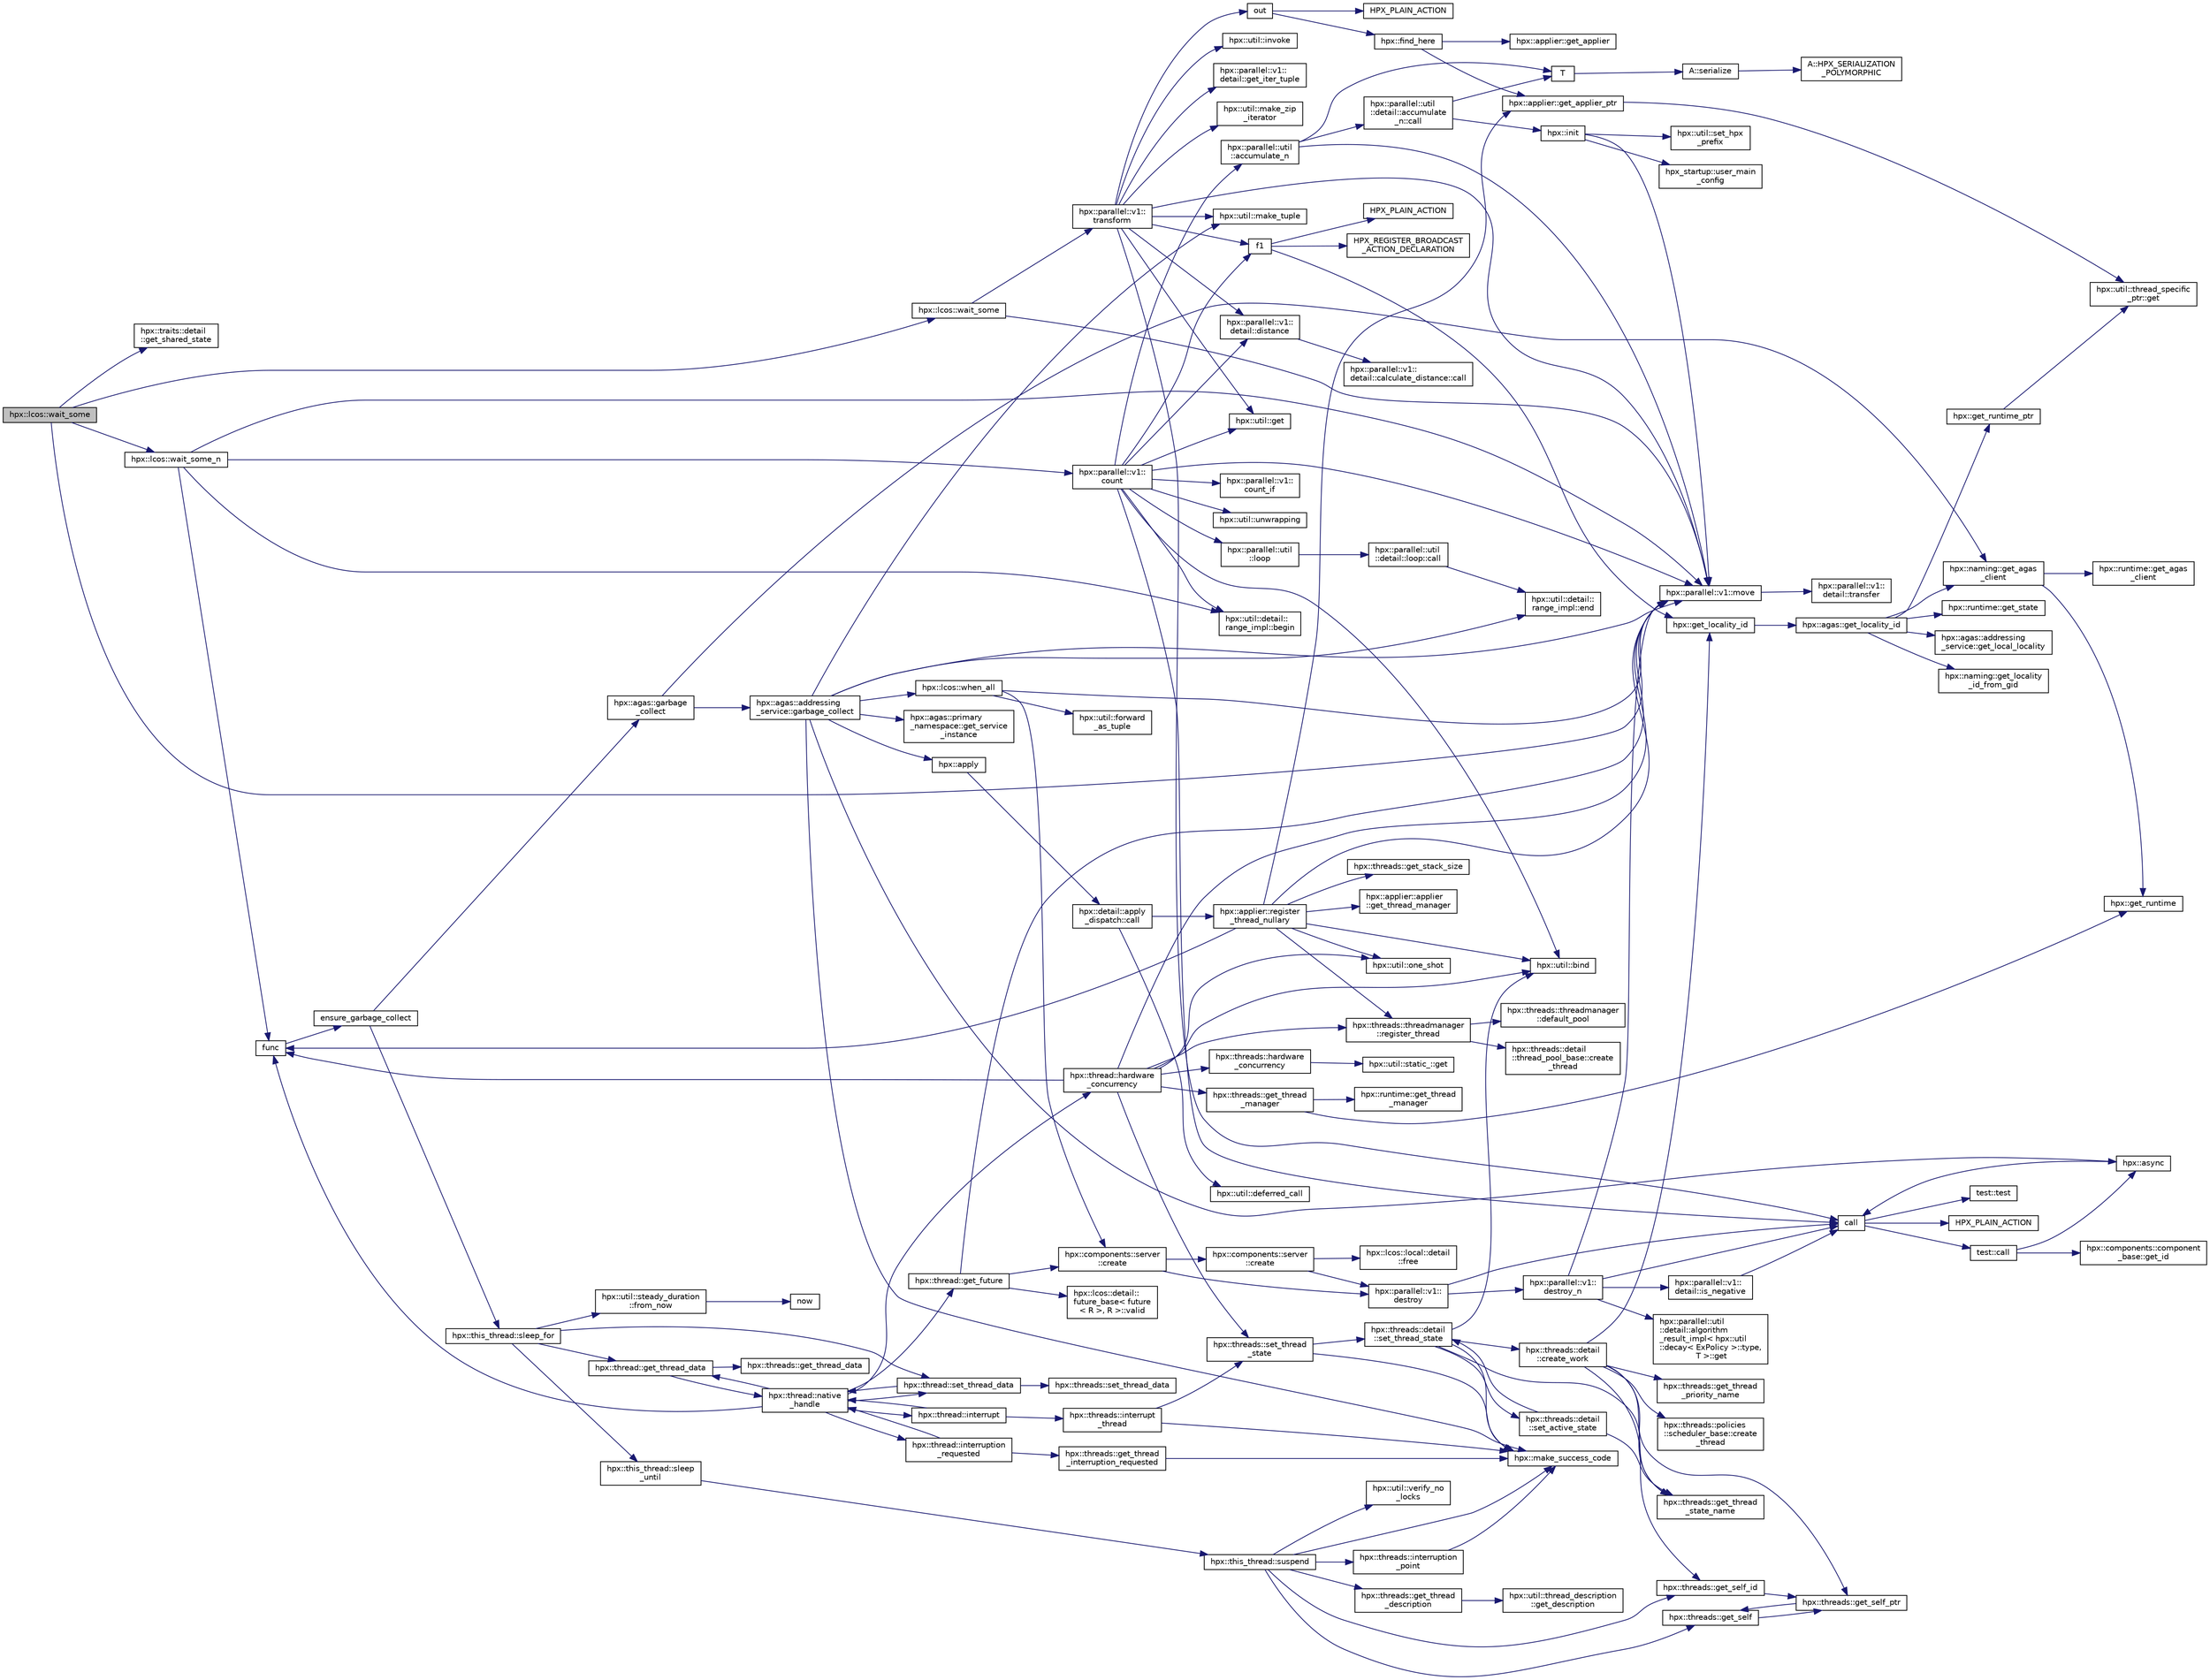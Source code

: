 digraph "hpx::lcos::wait_some"
{
  edge [fontname="Helvetica",fontsize="10",labelfontname="Helvetica",labelfontsize="10"];
  node [fontname="Helvetica",fontsize="10",shape=record];
  rankdir="LR";
  Node3134 [label="hpx::lcos::wait_some",height=0.2,width=0.4,color="black", fillcolor="grey75", style="filled", fontcolor="black"];
  Node3134 -> Node3135 [color="midnightblue",fontsize="10",style="solid",fontname="Helvetica"];
  Node3135 [label="hpx::traits::detail\l::get_shared_state",height=0.2,width=0.4,color="black", fillcolor="white", style="filled",URL="$de/d59/namespacehpx_1_1traits_1_1detail.html#ad87b094b7d0f33956fcad9f91be03134"];
  Node3134 -> Node3136 [color="midnightblue",fontsize="10",style="solid",fontname="Helvetica"];
  Node3136 [label="hpx::parallel::v1::move",height=0.2,width=0.4,color="black", fillcolor="white", style="filled",URL="$db/db9/namespacehpx_1_1parallel_1_1v1.html#aa7c4ede081ce786c9d1eb1adff495cfc"];
  Node3136 -> Node3137 [color="midnightblue",fontsize="10",style="solid",fontname="Helvetica"];
  Node3137 [label="hpx::parallel::v1::\ldetail::transfer",height=0.2,width=0.4,color="black", fillcolor="white", style="filled",URL="$d2/ddd/namespacehpx_1_1parallel_1_1v1_1_1detail.html#ab1b56a05e1885ca7cc7ffa1804dd2f3c"];
  Node3134 -> Node3138 [color="midnightblue",fontsize="10",style="solid",fontname="Helvetica"];
  Node3138 [label="hpx::lcos::wait_some",height=0.2,width=0.4,color="black", fillcolor="white", style="filled",URL="$d2/dc9/namespacehpx_1_1lcos.html#ab6b98c6ed6b1e37ab72c12ba866fa4fa"];
  Node3138 -> Node3139 [color="midnightblue",fontsize="10",style="solid",fontname="Helvetica"];
  Node3139 [label="hpx::parallel::v1::\ltransform",height=0.2,width=0.4,color="black", fillcolor="white", style="filled",URL="$db/db9/namespacehpx_1_1parallel_1_1v1.html#a32d45550d15f1c22055bc56a431c69f4"];
  Node3139 -> Node3140 [color="midnightblue",fontsize="10",style="solid",fontname="Helvetica"];
  Node3140 [label="hpx::util::invoke",height=0.2,width=0.4,color="black", fillcolor="white", style="filled",URL="$df/dad/namespacehpx_1_1util.html#a9ed3f52b36e725e476dbf5099134ed3d"];
  Node3139 -> Node3136 [color="midnightblue",fontsize="10",style="solid",fontname="Helvetica"];
  Node3139 -> Node3141 [color="midnightblue",fontsize="10",style="solid",fontname="Helvetica"];
  Node3141 [label="f1",height=0.2,width=0.4,color="black", fillcolor="white", style="filled",URL="$d8/d8b/broadcast_8cpp.html#a1751fbd41f2529b84514a9dbd767959a"];
  Node3141 -> Node3142 [color="midnightblue",fontsize="10",style="solid",fontname="Helvetica"];
  Node3142 [label="hpx::get_locality_id",height=0.2,width=0.4,color="black", fillcolor="white", style="filled",URL="$d8/d83/namespacehpx.html#a158d7c54a657bb364c1704033010697b",tooltip="Return the number of the locality this function is being called from. "];
  Node3142 -> Node3143 [color="midnightblue",fontsize="10",style="solid",fontname="Helvetica"];
  Node3143 [label="hpx::agas::get_locality_id",height=0.2,width=0.4,color="black", fillcolor="white", style="filled",URL="$dc/d54/namespacehpx_1_1agas.html#a491cc2ddecdf0f1a9129900caa6a4d3e"];
  Node3143 -> Node3144 [color="midnightblue",fontsize="10",style="solid",fontname="Helvetica"];
  Node3144 [label="hpx::get_runtime_ptr",height=0.2,width=0.4,color="black", fillcolor="white", style="filled",URL="$d8/d83/namespacehpx.html#af29daf2bb3e01b4d6495a1742b6cce64"];
  Node3144 -> Node3145 [color="midnightblue",fontsize="10",style="solid",fontname="Helvetica"];
  Node3145 [label="hpx::util::thread_specific\l_ptr::get",height=0.2,width=0.4,color="black", fillcolor="white", style="filled",URL="$d4/d4c/structhpx_1_1util_1_1thread__specific__ptr.html#a3b27d8520710478aa41d1f74206bdba9"];
  Node3143 -> Node3146 [color="midnightblue",fontsize="10",style="solid",fontname="Helvetica"];
  Node3146 [label="hpx::runtime::get_state",height=0.2,width=0.4,color="black", fillcolor="white", style="filled",URL="$d0/d7b/classhpx_1_1runtime.html#ab405f80e060dac95d624520f38b0524c"];
  Node3143 -> Node3147 [color="midnightblue",fontsize="10",style="solid",fontname="Helvetica"];
  Node3147 [label="hpx::naming::get_agas\l_client",height=0.2,width=0.4,color="black", fillcolor="white", style="filled",URL="$d4/dc9/namespacehpx_1_1naming.html#a0408fffd5d34b620712a801b0ae3b032"];
  Node3147 -> Node3148 [color="midnightblue",fontsize="10",style="solid",fontname="Helvetica"];
  Node3148 [label="hpx::get_runtime",height=0.2,width=0.4,color="black", fillcolor="white", style="filled",URL="$d8/d83/namespacehpx.html#aef902cc6c7dd3b9fbadf34d1e850a070"];
  Node3147 -> Node3149 [color="midnightblue",fontsize="10",style="solid",fontname="Helvetica"];
  Node3149 [label="hpx::runtime::get_agas\l_client",height=0.2,width=0.4,color="black", fillcolor="white", style="filled",URL="$d0/d7b/classhpx_1_1runtime.html#aeb5dddd30d6b9861669af8ad44d1a96a"];
  Node3143 -> Node3150 [color="midnightblue",fontsize="10",style="solid",fontname="Helvetica"];
  Node3150 [label="hpx::agas::addressing\l_service::get_local_locality",height=0.2,width=0.4,color="black", fillcolor="white", style="filled",URL="$db/d58/structhpx_1_1agas_1_1addressing__service.html#ab52c19a37c2a7a006c6c15f90ad0539c"];
  Node3143 -> Node3151 [color="midnightblue",fontsize="10",style="solid",fontname="Helvetica"];
  Node3151 [label="hpx::naming::get_locality\l_id_from_gid",height=0.2,width=0.4,color="black", fillcolor="white", style="filled",URL="$d4/dc9/namespacehpx_1_1naming.html#a7fd43037784560bd04fda9b49e33529f"];
  Node3141 -> Node3152 [color="midnightblue",fontsize="10",style="solid",fontname="Helvetica"];
  Node3152 [label="HPX_PLAIN_ACTION",height=0.2,width=0.4,color="black", fillcolor="white", style="filled",URL="$d8/d8b/broadcast_8cpp.html#a19685a0394ce6a99351f7a679f6eeefc"];
  Node3141 -> Node3153 [color="midnightblue",fontsize="10",style="solid",fontname="Helvetica"];
  Node3153 [label="HPX_REGISTER_BROADCAST\l_ACTION_DECLARATION",height=0.2,width=0.4,color="black", fillcolor="white", style="filled",URL="$d7/d38/addressing__service_8cpp.html#a573d764d9cb34eec46a4bdffcf07875f"];
  Node3139 -> Node3154 [color="midnightblue",fontsize="10",style="solid",fontname="Helvetica"];
  Node3154 [label="hpx::parallel::v1::\ldetail::get_iter_tuple",height=0.2,width=0.4,color="black", fillcolor="white", style="filled",URL="$d2/ddd/namespacehpx_1_1parallel_1_1v1_1_1detail.html#ac54525f2c9a7b2f5801b843bca7db383"];
  Node3139 -> Node3155 [color="midnightblue",fontsize="10",style="solid",fontname="Helvetica"];
  Node3155 [label="hpx::util::make_zip\l_iterator",height=0.2,width=0.4,color="black", fillcolor="white", style="filled",URL="$df/dad/namespacehpx_1_1util.html#a2f68369b316e5699be2c81c04e3ee209"];
  Node3139 -> Node3156 [color="midnightblue",fontsize="10",style="solid",fontname="Helvetica"];
  Node3156 [label="hpx::parallel::v1::\ldetail::distance",height=0.2,width=0.4,color="black", fillcolor="white", style="filled",URL="$d2/ddd/namespacehpx_1_1parallel_1_1v1_1_1detail.html#a6bea3c6a5f470cad11f27ee6bab4a33f"];
  Node3156 -> Node3157 [color="midnightblue",fontsize="10",style="solid",fontname="Helvetica"];
  Node3157 [label="hpx::parallel::v1::\ldetail::calculate_distance::call",height=0.2,width=0.4,color="black", fillcolor="white", style="filled",URL="$db/dfa/structhpx_1_1parallel_1_1v1_1_1detail_1_1calculate__distance.html#a950a6627830a7d019ac0e734b0a447bf"];
  Node3139 -> Node3158 [color="midnightblue",fontsize="10",style="solid",fontname="Helvetica"];
  Node3158 [label="hpx::util::get",height=0.2,width=0.4,color="black", fillcolor="white", style="filled",URL="$df/dad/namespacehpx_1_1util.html#a5cbd3c41f03f4d4acaedaa4777e3cc02"];
  Node3139 -> Node3159 [color="midnightblue",fontsize="10",style="solid",fontname="Helvetica"];
  Node3159 [label="hpx::util::make_tuple",height=0.2,width=0.4,color="black", fillcolor="white", style="filled",URL="$df/dad/namespacehpx_1_1util.html#a06fa74211a987d208e013f400a9f5328"];
  Node3139 -> Node3160 [color="midnightblue",fontsize="10",style="solid",fontname="Helvetica"];
  Node3160 [label="out",height=0.2,width=0.4,color="black", fillcolor="white", style="filled",URL="$d5/d69/wait__all__hang__1946_8cpp.html#ae95890c5079ed07d292e9e2c1b187e97"];
  Node3160 -> Node3161 [color="midnightblue",fontsize="10",style="solid",fontname="Helvetica"];
  Node3161 [label="hpx::find_here",height=0.2,width=0.4,color="black", fillcolor="white", style="filled",URL="$d8/d83/namespacehpx.html#af07c1b6e26bcdfb1138643a1a2133cf4",tooltip="Return the global id representing this locality. "];
  Node3161 -> Node3162 [color="midnightblue",fontsize="10",style="solid",fontname="Helvetica"];
  Node3162 [label="hpx::applier::get_applier_ptr",height=0.2,width=0.4,color="black", fillcolor="white", style="filled",URL="$d8/dcb/namespacehpx_1_1applier.html#a617483cf2b77ad3a0aa428ade7b35299"];
  Node3162 -> Node3145 [color="midnightblue",fontsize="10",style="solid",fontname="Helvetica"];
  Node3161 -> Node3163 [color="midnightblue",fontsize="10",style="solid",fontname="Helvetica"];
  Node3163 [label="hpx::applier::get_applier",height=0.2,width=0.4,color="black", fillcolor="white", style="filled",URL="$d8/dcb/namespacehpx_1_1applier.html#aba1147ab54a476403b37f20a39b1e239"];
  Node3160 -> Node3164 [color="midnightblue",fontsize="10",style="solid",fontname="Helvetica"];
  Node3164 [label="HPX_PLAIN_ACTION",height=0.2,width=0.4,color="black", fillcolor="white", style="filled",URL="$d5/d69/wait__all__hang__1946_8cpp.html#ac9bd456810a9b90073efb27cea0b1cc0"];
  Node3139 -> Node3165 [color="midnightblue",fontsize="10",style="solid",fontname="Helvetica"];
  Node3165 [label="call",height=0.2,width=0.4,color="black", fillcolor="white", style="filled",URL="$d2/d67/promise__1620_8cpp.html#a58357f0b82bc761e1d0b9091ed563a70"];
  Node3165 -> Node3166 [color="midnightblue",fontsize="10",style="solid",fontname="Helvetica"];
  Node3166 [label="test::test",height=0.2,width=0.4,color="black", fillcolor="white", style="filled",URL="$d8/d89/structtest.html#ab42d5ece712d716b04cb3f686f297a26"];
  Node3165 -> Node3167 [color="midnightblue",fontsize="10",style="solid",fontname="Helvetica"];
  Node3167 [label="HPX_PLAIN_ACTION",height=0.2,width=0.4,color="black", fillcolor="white", style="filled",URL="$d2/d67/promise__1620_8cpp.html#ab96aab827a4b1fcaf66cfe0ba83fef23"];
  Node3165 -> Node3168 [color="midnightblue",fontsize="10",style="solid",fontname="Helvetica"];
  Node3168 [label="test::call",height=0.2,width=0.4,color="black", fillcolor="white", style="filled",URL="$d8/d89/structtest.html#aeb29e7ed6518b9426ccf1344c52620ae"];
  Node3168 -> Node3169 [color="midnightblue",fontsize="10",style="solid",fontname="Helvetica"];
  Node3169 [label="hpx::async",height=0.2,width=0.4,color="black", fillcolor="white", style="filled",URL="$d8/d83/namespacehpx.html#acb7d8e37b73b823956ce144f9a57eaa4"];
  Node3169 -> Node3165 [color="midnightblue",fontsize="10",style="solid",fontname="Helvetica"];
  Node3168 -> Node3170 [color="midnightblue",fontsize="10",style="solid",fontname="Helvetica"];
  Node3170 [label="hpx::components::component\l_base::get_id",height=0.2,width=0.4,color="black", fillcolor="white", style="filled",URL="$d2/de6/classhpx_1_1components_1_1component__base.html#a4c8fd93514039bdf01c48d66d82b19cd"];
  Node3138 -> Node3136 [color="midnightblue",fontsize="10",style="solid",fontname="Helvetica"];
  Node3134 -> Node3171 [color="midnightblue",fontsize="10",style="solid",fontname="Helvetica"];
  Node3171 [label="hpx::lcos::wait_some_n",height=0.2,width=0.4,color="black", fillcolor="white", style="filled",URL="$d2/dc9/namespacehpx_1_1lcos.html#a50e061e8afdc0903f9f4a5e65d5827d0"];
  Node3171 -> Node3172 [color="midnightblue",fontsize="10",style="solid",fontname="Helvetica"];
  Node3172 [label="func",height=0.2,width=0.4,color="black", fillcolor="white", style="filled",URL="$d8/dfd/id__type__ref__counting__1032_8cpp.html#ab811b86ea5107ffb3351fcaa29d2c652"];
  Node3172 -> Node3173 [color="midnightblue",fontsize="10",style="solid",fontname="Helvetica"];
  Node3173 [label="ensure_garbage_collect",height=0.2,width=0.4,color="black", fillcolor="white", style="filled",URL="$d8/dfd/id__type__ref__counting__1032_8cpp.html#a5264b94bf7c262ac0e521fb290d476d5"];
  Node3173 -> Node3174 [color="midnightblue",fontsize="10",style="solid",fontname="Helvetica"];
  Node3174 [label="hpx::this_thread::sleep_for",height=0.2,width=0.4,color="black", fillcolor="white", style="filled",URL="$d9/d52/namespacehpx_1_1this__thread.html#afc042a5a5fa52eef2d1d177a343435cf"];
  Node3174 -> Node3175 [color="midnightblue",fontsize="10",style="solid",fontname="Helvetica"];
  Node3175 [label="hpx::this_thread::sleep\l_until",height=0.2,width=0.4,color="black", fillcolor="white", style="filled",URL="$d9/d52/namespacehpx_1_1this__thread.html#ae12a853980115b23ff0ab8ca06622658"];
  Node3175 -> Node3176 [color="midnightblue",fontsize="10",style="solid",fontname="Helvetica"];
  Node3176 [label="hpx::this_thread::suspend",height=0.2,width=0.4,color="black", fillcolor="white", style="filled",URL="$d9/d52/namespacehpx_1_1this__thread.html#aca220026fb3014c0881d129fe31c0073"];
  Node3176 -> Node3177 [color="midnightblue",fontsize="10",style="solid",fontname="Helvetica"];
  Node3177 [label="hpx::threads::get_self",height=0.2,width=0.4,color="black", fillcolor="white", style="filled",URL="$d7/d28/namespacehpx_1_1threads.html#a07daf4d6d29233f20d66d41ab7b5b8e8"];
  Node3177 -> Node3178 [color="midnightblue",fontsize="10",style="solid",fontname="Helvetica"];
  Node3178 [label="hpx::threads::get_self_ptr",height=0.2,width=0.4,color="black", fillcolor="white", style="filled",URL="$d7/d28/namespacehpx_1_1threads.html#a22877ae347ad884cde3a51397dad6c53"];
  Node3178 -> Node3177 [color="midnightblue",fontsize="10",style="solid",fontname="Helvetica"];
  Node3176 -> Node3179 [color="midnightblue",fontsize="10",style="solid",fontname="Helvetica"];
  Node3179 [label="hpx::threads::get_self_id",height=0.2,width=0.4,color="black", fillcolor="white", style="filled",URL="$d7/d28/namespacehpx_1_1threads.html#afafe0f900b9fac3d4ed3c747625c1cfe"];
  Node3179 -> Node3178 [color="midnightblue",fontsize="10",style="solid",fontname="Helvetica"];
  Node3176 -> Node3180 [color="midnightblue",fontsize="10",style="solid",fontname="Helvetica"];
  Node3180 [label="hpx::threads::interruption\l_point",height=0.2,width=0.4,color="black", fillcolor="white", style="filled",URL="$d7/d28/namespacehpx_1_1threads.html#ada6ec56a12b050707311d8c628089059"];
  Node3180 -> Node3181 [color="midnightblue",fontsize="10",style="solid",fontname="Helvetica"];
  Node3181 [label="hpx::make_success_code",height=0.2,width=0.4,color="black", fillcolor="white", style="filled",URL="$d8/d83/namespacehpx.html#a0e8512a8f49e2a6c8185061181419d8f",tooltip="Returns error_code(hpx::success, \"success\", mode). "];
  Node3176 -> Node3182 [color="midnightblue",fontsize="10",style="solid",fontname="Helvetica"];
  Node3182 [label="hpx::util::verify_no\l_locks",height=0.2,width=0.4,color="black", fillcolor="white", style="filled",URL="$df/dad/namespacehpx_1_1util.html#ae0e1837ee6f09b79b26c2e788d2e9fc9"];
  Node3176 -> Node3183 [color="midnightblue",fontsize="10",style="solid",fontname="Helvetica"];
  Node3183 [label="hpx::threads::get_thread\l_description",height=0.2,width=0.4,color="black", fillcolor="white", style="filled",URL="$d7/d28/namespacehpx_1_1threads.html#a42fc18a7a680f4e8bc633a4b4c956701"];
  Node3183 -> Node3184 [color="midnightblue",fontsize="10",style="solid",fontname="Helvetica"];
  Node3184 [label="hpx::util::thread_description\l::get_description",height=0.2,width=0.4,color="black", fillcolor="white", style="filled",URL="$df/d9e/structhpx_1_1util_1_1thread__description.html#a8c834e14eca6eb228188022577f9f952"];
  Node3176 -> Node3181 [color="midnightblue",fontsize="10",style="solid",fontname="Helvetica"];
  Node3174 -> Node3185 [color="midnightblue",fontsize="10",style="solid",fontname="Helvetica"];
  Node3185 [label="hpx::util::steady_duration\l::from_now",height=0.2,width=0.4,color="black", fillcolor="white", style="filled",URL="$d9/d4f/classhpx_1_1util_1_1steady__duration.html#a0132206d767cd0f7395507b40111a153"];
  Node3185 -> Node3186 [color="midnightblue",fontsize="10",style="solid",fontname="Helvetica"];
  Node3186 [label="now",height=0.2,width=0.4,color="black", fillcolor="white", style="filled",URL="$de/db3/1d__stencil__1__omp_8cpp.html#a89e9667753dccfac455bd37a7a3a7b16"];
  Node3174 -> Node3187 [color="midnightblue",fontsize="10",style="solid",fontname="Helvetica"];
  Node3187 [label="hpx::thread::get_thread_data",height=0.2,width=0.4,color="black", fillcolor="white", style="filled",URL="$de/d9b/classhpx_1_1thread.html#a4535ef82cec3b953d2c941d20e3e3904"];
  Node3187 -> Node3188 [color="midnightblue",fontsize="10",style="solid",fontname="Helvetica"];
  Node3188 [label="hpx::threads::get_thread_data",height=0.2,width=0.4,color="black", fillcolor="white", style="filled",URL="$d7/d28/namespacehpx_1_1threads.html#a8737931ff6303807225f735b2b384ae4"];
  Node3187 -> Node3189 [color="midnightblue",fontsize="10",style="solid",fontname="Helvetica"];
  Node3189 [label="hpx::thread::native\l_handle",height=0.2,width=0.4,color="black", fillcolor="white", style="filled",URL="$de/d9b/classhpx_1_1thread.html#acf48190d264ab64c1c4ec99d0b421b5a"];
  Node3189 -> Node3190 [color="midnightblue",fontsize="10",style="solid",fontname="Helvetica"];
  Node3190 [label="hpx::thread::hardware\l_concurrency",height=0.2,width=0.4,color="black", fillcolor="white", style="filled",URL="$de/d9b/classhpx_1_1thread.html#a8e4fff210e02485ba493bc3a2a956c03"];
  Node3190 -> Node3191 [color="midnightblue",fontsize="10",style="solid",fontname="Helvetica"];
  Node3191 [label="hpx::threads::hardware\l_concurrency",height=0.2,width=0.4,color="black", fillcolor="white", style="filled",URL="$d7/d28/namespacehpx_1_1threads.html#aa8752a235478d2ad7b5ac467b63ab527"];
  Node3191 -> Node3192 [color="midnightblue",fontsize="10",style="solid",fontname="Helvetica"];
  Node3192 [label="hpx::util::static_::get",height=0.2,width=0.4,color="black", fillcolor="white", style="filled",URL="$d3/dbb/structhpx_1_1util_1_1static__.html#a2967c633948a3bf17a3b5405ef5a8318"];
  Node3190 -> Node3172 [color="midnightblue",fontsize="10",style="solid",fontname="Helvetica"];
  Node3190 -> Node3193 [color="midnightblue",fontsize="10",style="solid",fontname="Helvetica"];
  Node3193 [label="hpx::util::bind",height=0.2,width=0.4,color="black", fillcolor="white", style="filled",URL="$df/dad/namespacehpx_1_1util.html#ad844caedf82a0173d6909d910c3e48c6"];
  Node3190 -> Node3194 [color="midnightblue",fontsize="10",style="solid",fontname="Helvetica"];
  Node3194 [label="hpx::util::one_shot",height=0.2,width=0.4,color="black", fillcolor="white", style="filled",URL="$df/dad/namespacehpx_1_1util.html#a273e61be42a72415291e0ec0a4f28c7a"];
  Node3190 -> Node3136 [color="midnightblue",fontsize="10",style="solid",fontname="Helvetica"];
  Node3190 -> Node3195 [color="midnightblue",fontsize="10",style="solid",fontname="Helvetica"];
  Node3195 [label="hpx::threads::get_thread\l_manager",height=0.2,width=0.4,color="black", fillcolor="white", style="filled",URL="$d7/d28/namespacehpx_1_1threads.html#a076973c3a53beadde7d967e22c4f6cce"];
  Node3195 -> Node3148 [color="midnightblue",fontsize="10",style="solid",fontname="Helvetica"];
  Node3195 -> Node3196 [color="midnightblue",fontsize="10",style="solid",fontname="Helvetica"];
  Node3196 [label="hpx::runtime::get_thread\l_manager",height=0.2,width=0.4,color="black", fillcolor="white", style="filled",URL="$d0/d7b/classhpx_1_1runtime.html#a865b12d57fcd44a8d3dda3e35414f563"];
  Node3190 -> Node3197 [color="midnightblue",fontsize="10",style="solid",fontname="Helvetica"];
  Node3197 [label="hpx::threads::threadmanager\l::register_thread",height=0.2,width=0.4,color="black", fillcolor="white", style="filled",URL="$d5/daa/classhpx_1_1threads_1_1threadmanager.html#a7f79c7578e08a60ca45eb276ce8133d8"];
  Node3197 -> Node3198 [color="midnightblue",fontsize="10",style="solid",fontname="Helvetica"];
  Node3198 [label="hpx::threads::threadmanager\l::default_pool",height=0.2,width=0.4,color="black", fillcolor="white", style="filled",URL="$d5/daa/classhpx_1_1threads_1_1threadmanager.html#a851f067d03b5dd1c5e6a9a6a841e05df"];
  Node3197 -> Node3199 [color="midnightblue",fontsize="10",style="solid",fontname="Helvetica"];
  Node3199 [label="hpx::threads::detail\l::thread_pool_base::create\l_thread",height=0.2,width=0.4,color="black", fillcolor="white", style="filled",URL="$de/dae/classhpx_1_1threads_1_1detail_1_1thread__pool__base.html#ad35d3779eef6f4528e62a26d71b34b34"];
  Node3190 -> Node3200 [color="midnightblue",fontsize="10",style="solid",fontname="Helvetica"];
  Node3200 [label="hpx::threads::set_thread\l_state",height=0.2,width=0.4,color="black", fillcolor="white", style="filled",URL="$d7/d28/namespacehpx_1_1threads.html#ac0690ad16ad778bcc79dcd727cc33025",tooltip="Set the thread state of the thread referenced by the thread_id id. "];
  Node3200 -> Node3181 [color="midnightblue",fontsize="10",style="solid",fontname="Helvetica"];
  Node3200 -> Node3201 [color="midnightblue",fontsize="10",style="solid",fontname="Helvetica"];
  Node3201 [label="hpx::threads::detail\l::set_thread_state",height=0.2,width=0.4,color="black", fillcolor="white", style="filled",URL="$d2/dd1/namespacehpx_1_1threads_1_1detail.html#af85ddc854c4a149bf1738eb1b111b9ab"];
  Node3201 -> Node3202 [color="midnightblue",fontsize="10",style="solid",fontname="Helvetica"];
  Node3202 [label="hpx::threads::get_thread\l_state_name",height=0.2,width=0.4,color="black", fillcolor="white", style="filled",URL="$d7/d28/namespacehpx_1_1threads.html#a26f91ea8d2195f165c033241c5cd11db"];
  Node3201 -> Node3181 [color="midnightblue",fontsize="10",style="solid",fontname="Helvetica"];
  Node3201 -> Node3193 [color="midnightblue",fontsize="10",style="solid",fontname="Helvetica"];
  Node3201 -> Node3203 [color="midnightblue",fontsize="10",style="solid",fontname="Helvetica"];
  Node3203 [label="hpx::threads::detail\l::set_active_state",height=0.2,width=0.4,color="black", fillcolor="white", style="filled",URL="$d2/dd1/namespacehpx_1_1threads_1_1detail.html#a45884a5bf04ad66a4f259231a3947e76"];
  Node3203 -> Node3202 [color="midnightblue",fontsize="10",style="solid",fontname="Helvetica"];
  Node3203 -> Node3201 [color="midnightblue",fontsize="10",style="solid",fontname="Helvetica"];
  Node3201 -> Node3204 [color="midnightblue",fontsize="10",style="solid",fontname="Helvetica"];
  Node3204 [label="hpx::threads::detail\l::create_work",height=0.2,width=0.4,color="black", fillcolor="white", style="filled",URL="$d2/dd1/namespacehpx_1_1threads_1_1detail.html#ae22384a3c1b1a1940032fad068fb54b1"];
  Node3204 -> Node3202 [color="midnightblue",fontsize="10",style="solid",fontname="Helvetica"];
  Node3204 -> Node3205 [color="midnightblue",fontsize="10",style="solid",fontname="Helvetica"];
  Node3205 [label="hpx::threads::get_thread\l_priority_name",height=0.2,width=0.4,color="black", fillcolor="white", style="filled",URL="$d7/d28/namespacehpx_1_1threads.html#a9c6b2fec0c1cf5b06ff83ce756ca6d42"];
  Node3204 -> Node3178 [color="midnightblue",fontsize="10",style="solid",fontname="Helvetica"];
  Node3204 -> Node3179 [color="midnightblue",fontsize="10",style="solid",fontname="Helvetica"];
  Node3204 -> Node3142 [color="midnightblue",fontsize="10",style="solid",fontname="Helvetica"];
  Node3204 -> Node3206 [color="midnightblue",fontsize="10",style="solid",fontname="Helvetica"];
  Node3206 [label="hpx::threads::policies\l::scheduler_base::create\l_thread",height=0.2,width=0.4,color="black", fillcolor="white", style="filled",URL="$dd/d7e/structhpx_1_1threads_1_1policies_1_1scheduler__base.html#ad3b05cd7f363cc8e8410ce368c3794e0"];
  Node3189 -> Node3207 [color="midnightblue",fontsize="10",style="solid",fontname="Helvetica"];
  Node3207 [label="hpx::thread::interrupt",height=0.2,width=0.4,color="black", fillcolor="white", style="filled",URL="$de/d9b/classhpx_1_1thread.html#ac34d0d033aa743c476a79dbc2e1a8a39"];
  Node3207 -> Node3208 [color="midnightblue",fontsize="10",style="solid",fontname="Helvetica"];
  Node3208 [label="hpx::threads::interrupt\l_thread",height=0.2,width=0.4,color="black", fillcolor="white", style="filled",URL="$d7/d28/namespacehpx_1_1threads.html#a6bdda1a2aab61b9b13d274b5155d7e73"];
  Node3208 -> Node3181 [color="midnightblue",fontsize="10",style="solid",fontname="Helvetica"];
  Node3208 -> Node3200 [color="midnightblue",fontsize="10",style="solid",fontname="Helvetica"];
  Node3207 -> Node3189 [color="midnightblue",fontsize="10",style="solid",fontname="Helvetica"];
  Node3189 -> Node3209 [color="midnightblue",fontsize="10",style="solid",fontname="Helvetica"];
  Node3209 [label="hpx::thread::interruption\l_requested",height=0.2,width=0.4,color="black", fillcolor="white", style="filled",URL="$de/d9b/classhpx_1_1thread.html#a33276bb4c20bbb0b1978944e18ef71b8"];
  Node3209 -> Node3210 [color="midnightblue",fontsize="10",style="solid",fontname="Helvetica"];
  Node3210 [label="hpx::threads::get_thread\l_interruption_requested",height=0.2,width=0.4,color="black", fillcolor="white", style="filled",URL="$d7/d28/namespacehpx_1_1threads.html#ae64a7fdb8b5c8bac7be0c8282672a03b"];
  Node3210 -> Node3181 [color="midnightblue",fontsize="10",style="solid",fontname="Helvetica"];
  Node3209 -> Node3189 [color="midnightblue",fontsize="10",style="solid",fontname="Helvetica"];
  Node3189 -> Node3211 [color="midnightblue",fontsize="10",style="solid",fontname="Helvetica"];
  Node3211 [label="hpx::thread::get_future",height=0.2,width=0.4,color="black", fillcolor="white", style="filled",URL="$de/d9b/classhpx_1_1thread.html#a87fdb0d8da826366fc190ed224900a64"];
  Node3211 -> Node3212 [color="midnightblue",fontsize="10",style="solid",fontname="Helvetica"];
  Node3212 [label="hpx::lcos::detail::\lfuture_base\< future\l\< R \>, R \>::valid",height=0.2,width=0.4,color="black", fillcolor="white", style="filled",URL="$d5/dd7/classhpx_1_1lcos_1_1detail_1_1future__base.html#aaf7beb7374815614363033bd96573e75"];
  Node3211 -> Node3213 [color="midnightblue",fontsize="10",style="solid",fontname="Helvetica"];
  Node3213 [label="hpx::components::server\l::create",height=0.2,width=0.4,color="black", fillcolor="white", style="filled",URL="$d2/da2/namespacehpx_1_1components_1_1server.html#ac776c89f3d68ceb910e8cee9fa937ab4",tooltip="Create arrays of components using their default constructor. "];
  Node3213 -> Node3214 [color="midnightblue",fontsize="10",style="solid",fontname="Helvetica"];
  Node3214 [label="hpx::components::server\l::create",height=0.2,width=0.4,color="black", fillcolor="white", style="filled",URL="$d2/da2/namespacehpx_1_1components_1_1server.html#a77d26de181c97b444565e230577981bd"];
  Node3214 -> Node3215 [color="midnightblue",fontsize="10",style="solid",fontname="Helvetica"];
  Node3215 [label="hpx::lcos::local::detail\l::free",height=0.2,width=0.4,color="black", fillcolor="white", style="filled",URL="$d4/dcb/namespacehpx_1_1lcos_1_1local_1_1detail.html#a55a940f019734e9bb045dc123cd80e48"];
  Node3214 -> Node3216 [color="midnightblue",fontsize="10",style="solid",fontname="Helvetica"];
  Node3216 [label="hpx::parallel::v1::\ldestroy",height=0.2,width=0.4,color="black", fillcolor="white", style="filled",URL="$db/db9/namespacehpx_1_1parallel_1_1v1.html#acf303558375048e8a7cc9a2c2e09477f"];
  Node3216 -> Node3165 [color="midnightblue",fontsize="10",style="solid",fontname="Helvetica"];
  Node3216 -> Node3217 [color="midnightblue",fontsize="10",style="solid",fontname="Helvetica"];
  Node3217 [label="hpx::parallel::v1::\ldestroy_n",height=0.2,width=0.4,color="black", fillcolor="white", style="filled",URL="$db/db9/namespacehpx_1_1parallel_1_1v1.html#a71d0691132a300690163f5636bcd5bd3"];
  Node3217 -> Node3218 [color="midnightblue",fontsize="10",style="solid",fontname="Helvetica"];
  Node3218 [label="hpx::parallel::v1::\ldetail::is_negative",height=0.2,width=0.4,color="black", fillcolor="white", style="filled",URL="$d2/ddd/namespacehpx_1_1parallel_1_1v1_1_1detail.html#adf2e40fc4b20ad0fd442ee3118a4d527"];
  Node3218 -> Node3165 [color="midnightblue",fontsize="10",style="solid",fontname="Helvetica"];
  Node3217 -> Node3219 [color="midnightblue",fontsize="10",style="solid",fontname="Helvetica"];
  Node3219 [label="hpx::parallel::util\l::detail::algorithm\l_result_impl\< hpx::util\l::decay\< ExPolicy \>::type,\l T \>::get",height=0.2,width=0.4,color="black", fillcolor="white", style="filled",URL="$d2/d42/structhpx_1_1parallel_1_1util_1_1detail_1_1algorithm__result__impl.html#ab5b051e8ec74eff5e0e62fd63f5d377e"];
  Node3217 -> Node3136 [color="midnightblue",fontsize="10",style="solid",fontname="Helvetica"];
  Node3217 -> Node3165 [color="midnightblue",fontsize="10",style="solid",fontname="Helvetica"];
  Node3213 -> Node3216 [color="midnightblue",fontsize="10",style="solid",fontname="Helvetica"];
  Node3211 -> Node3136 [color="midnightblue",fontsize="10",style="solid",fontname="Helvetica"];
  Node3189 -> Node3187 [color="midnightblue",fontsize="10",style="solid",fontname="Helvetica"];
  Node3189 -> Node3220 [color="midnightblue",fontsize="10",style="solid",fontname="Helvetica"];
  Node3220 [label="hpx::thread::set_thread_data",height=0.2,width=0.4,color="black", fillcolor="white", style="filled",URL="$de/d9b/classhpx_1_1thread.html#a7317a3cf5251f3b33c990449570d4cea"];
  Node3220 -> Node3221 [color="midnightblue",fontsize="10",style="solid",fontname="Helvetica"];
  Node3221 [label="hpx::threads::set_thread_data",height=0.2,width=0.4,color="black", fillcolor="white", style="filled",URL="$d7/d28/namespacehpx_1_1threads.html#a00a625acc149fce3ae38e4340454acf7"];
  Node3220 -> Node3189 [color="midnightblue",fontsize="10",style="solid",fontname="Helvetica"];
  Node3189 -> Node3172 [color="midnightblue",fontsize="10",style="solid",fontname="Helvetica"];
  Node3174 -> Node3220 [color="midnightblue",fontsize="10",style="solid",fontname="Helvetica"];
  Node3173 -> Node3222 [color="midnightblue",fontsize="10",style="solid",fontname="Helvetica"];
  Node3222 [label="hpx::agas::garbage\l_collect",height=0.2,width=0.4,color="black", fillcolor="white", style="filled",URL="$dc/d54/namespacehpx_1_1agas.html#a951337adc4f9bd6df00a50737468e911"];
  Node3222 -> Node3147 [color="midnightblue",fontsize="10",style="solid",fontname="Helvetica"];
  Node3222 -> Node3223 [color="midnightblue",fontsize="10",style="solid",fontname="Helvetica"];
  Node3223 [label="hpx::agas::addressing\l_service::garbage_collect",height=0.2,width=0.4,color="black", fillcolor="white", style="filled",URL="$db/d58/structhpx_1_1agas_1_1addressing__service.html#a87dcae0eacf6e62d5103ebf516d86f63"];
  Node3223 -> Node3181 [color="midnightblue",fontsize="10",style="solid",fontname="Helvetica"];
  Node3223 -> Node3224 [color="midnightblue",fontsize="10",style="solid",fontname="Helvetica"];
  Node3224 [label="hpx::agas::primary\l_namespace::get_service\l_instance",height=0.2,width=0.4,color="black", fillcolor="white", style="filled",URL="$d1/d43/structhpx_1_1agas_1_1primary__namespace.html#a7630ff0f30ff8c23b13b4672c5350e2e"];
  Node3223 -> Node3159 [color="midnightblue",fontsize="10",style="solid",fontname="Helvetica"];
  Node3223 -> Node3225 [color="midnightblue",fontsize="10",style="solid",fontname="Helvetica"];
  Node3225 [label="hpx::util::detail::\lrange_impl::end",height=0.2,width=0.4,color="black", fillcolor="white", style="filled",URL="$d4/d4a/namespacehpx_1_1util_1_1detail_1_1range__impl.html#afb2ea48b0902f52ee4d8b764807b4316"];
  Node3223 -> Node3226 [color="midnightblue",fontsize="10",style="solid",fontname="Helvetica"];
  Node3226 [label="hpx::apply",height=0.2,width=0.4,color="black", fillcolor="white", style="filled",URL="$d8/d83/namespacehpx.html#aa87762f0db0731d385f3fdfdb25d59fc"];
  Node3226 -> Node3227 [color="midnightblue",fontsize="10",style="solid",fontname="Helvetica"];
  Node3227 [label="hpx::detail::apply\l_dispatch::call",height=0.2,width=0.4,color="black", fillcolor="white", style="filled",URL="$db/de8/structhpx_1_1detail_1_1apply__dispatch.html#a0755fab16d281e74bcff0f8045be9459"];
  Node3227 -> Node3228 [color="midnightblue",fontsize="10",style="solid",fontname="Helvetica"];
  Node3228 [label="hpx::applier::register\l_thread_nullary",height=0.2,width=0.4,color="black", fillcolor="white", style="filled",URL="$d8/dcb/namespacehpx_1_1applier.html#a401cd1145927e58d74d1eb52aaccd936"];
  Node3228 -> Node3162 [color="midnightblue",fontsize="10",style="solid",fontname="Helvetica"];
  Node3228 -> Node3172 [color="midnightblue",fontsize="10",style="solid",fontname="Helvetica"];
  Node3228 -> Node3193 [color="midnightblue",fontsize="10",style="solid",fontname="Helvetica"];
  Node3228 -> Node3194 [color="midnightblue",fontsize="10",style="solid",fontname="Helvetica"];
  Node3228 -> Node3136 [color="midnightblue",fontsize="10",style="solid",fontname="Helvetica"];
  Node3228 -> Node3229 [color="midnightblue",fontsize="10",style="solid",fontname="Helvetica"];
  Node3229 [label="hpx::threads::get_stack_size",height=0.2,width=0.4,color="black", fillcolor="white", style="filled",URL="$d7/d28/namespacehpx_1_1threads.html#af597241b3c2785150be206737ca04aa6",tooltip="The get_stack_size function is part of the thread related API. It. "];
  Node3228 -> Node3230 [color="midnightblue",fontsize="10",style="solid",fontname="Helvetica"];
  Node3230 [label="hpx::applier::applier\l::get_thread_manager",height=0.2,width=0.4,color="black", fillcolor="white", style="filled",URL="$da/dcb/classhpx_1_1applier_1_1applier.html#acc36d583973701e573be39da97bba866",tooltip="Access the thread-manager instance associated with this applier. "];
  Node3228 -> Node3197 [color="midnightblue",fontsize="10",style="solid",fontname="Helvetica"];
  Node3227 -> Node3231 [color="midnightblue",fontsize="10",style="solid",fontname="Helvetica"];
  Node3231 [label="hpx::util::deferred_call",height=0.2,width=0.4,color="black", fillcolor="white", style="filled",URL="$df/dad/namespacehpx_1_1util.html#acdded623c658a7a3436f7e76bc9d881c"];
  Node3223 -> Node3136 [color="midnightblue",fontsize="10",style="solid",fontname="Helvetica"];
  Node3223 -> Node3169 [color="midnightblue",fontsize="10",style="solid",fontname="Helvetica"];
  Node3223 -> Node3232 [color="midnightblue",fontsize="10",style="solid",fontname="Helvetica"];
  Node3232 [label="hpx::lcos::when_all",height=0.2,width=0.4,color="black", fillcolor="white", style="filled",URL="$d2/dc9/namespacehpx_1_1lcos.html#a1a6fb024d8690923fb185d5aee204d54"];
  Node3232 -> Node3233 [color="midnightblue",fontsize="10",style="solid",fontname="Helvetica"];
  Node3233 [label="hpx::util::forward\l_as_tuple",height=0.2,width=0.4,color="black", fillcolor="white", style="filled",URL="$df/dad/namespacehpx_1_1util.html#ab7c31e3f24c3302a4f67b6735a6fa597"];
  Node3232 -> Node3136 [color="midnightblue",fontsize="10",style="solid",fontname="Helvetica"];
  Node3232 -> Node3213 [color="midnightblue",fontsize="10",style="solid",fontname="Helvetica"];
  Node3171 -> Node3234 [color="midnightblue",fontsize="10",style="solid",fontname="Helvetica"];
  Node3234 [label="hpx::parallel::v1::\lcount",height=0.2,width=0.4,color="black", fillcolor="white", style="filled",URL="$db/db9/namespacehpx_1_1parallel_1_1v1.html#a19d058114a2bd44801aab4176b188e23"];
  Node3234 -> Node3235 [color="midnightblue",fontsize="10",style="solid",fontname="Helvetica"];
  Node3235 [label="hpx::parallel::v1::\lcount_if",height=0.2,width=0.4,color="black", fillcolor="white", style="filled",URL="$db/db9/namespacehpx_1_1parallel_1_1v1.html#ad836ff017ec208c2d6388a9b47b05ce0"];
  Node3234 -> Node3141 [color="midnightblue",fontsize="10",style="solid",fontname="Helvetica"];
  Node3234 -> Node3236 [color="midnightblue",fontsize="10",style="solid",fontname="Helvetica"];
  Node3236 [label="hpx::parallel::util\l::loop",height=0.2,width=0.4,color="black", fillcolor="white", style="filled",URL="$df/dc6/namespacehpx_1_1parallel_1_1util.html#a3f434e00f42929aac85debb8c5782213"];
  Node3236 -> Node3237 [color="midnightblue",fontsize="10",style="solid",fontname="Helvetica"];
  Node3237 [label="hpx::parallel::util\l::detail::loop::call",height=0.2,width=0.4,color="black", fillcolor="white", style="filled",URL="$da/d06/structhpx_1_1parallel_1_1util_1_1detail_1_1loop.html#a5c5e8dbda782f09cdb7bc2509e3bf09e"];
  Node3237 -> Node3225 [color="midnightblue",fontsize="10",style="solid",fontname="Helvetica"];
  Node3234 -> Node3193 [color="midnightblue",fontsize="10",style="solid",fontname="Helvetica"];
  Node3234 -> Node3136 [color="midnightblue",fontsize="10",style="solid",fontname="Helvetica"];
  Node3234 -> Node3158 [color="midnightblue",fontsize="10",style="solid",fontname="Helvetica"];
  Node3234 -> Node3165 [color="midnightblue",fontsize="10",style="solid",fontname="Helvetica"];
  Node3234 -> Node3156 [color="midnightblue",fontsize="10",style="solid",fontname="Helvetica"];
  Node3234 -> Node3238 [color="midnightblue",fontsize="10",style="solid",fontname="Helvetica"];
  Node3238 [label="hpx::util::unwrapping",height=0.2,width=0.4,color="black", fillcolor="white", style="filled",URL="$df/dad/namespacehpx_1_1util.html#a7529d9ac687684c33403cdd1f9cef8e4"];
  Node3234 -> Node3239 [color="midnightblue",fontsize="10",style="solid",fontname="Helvetica"];
  Node3239 [label="hpx::parallel::util\l::accumulate_n",height=0.2,width=0.4,color="black", fillcolor="white", style="filled",URL="$df/dc6/namespacehpx_1_1parallel_1_1util.html#af19f9a2722f97c2247ea5d0dbb5e2d25"];
  Node3239 -> Node3240 [color="midnightblue",fontsize="10",style="solid",fontname="Helvetica"];
  Node3240 [label="hpx::parallel::util\l::detail::accumulate\l_n::call",height=0.2,width=0.4,color="black", fillcolor="white", style="filled",URL="$d8/d3b/structhpx_1_1parallel_1_1util_1_1detail_1_1accumulate__n.html#a765aceb8ab313fc92f7c4aaf70ccca8f"];
  Node3240 -> Node3241 [color="midnightblue",fontsize="10",style="solid",fontname="Helvetica"];
  Node3241 [label="hpx::init",height=0.2,width=0.4,color="black", fillcolor="white", style="filled",URL="$d8/d83/namespacehpx.html#a3c694ea960b47c56b33351ba16e3d76b",tooltip="Main entry point for launching the HPX runtime system. "];
  Node3241 -> Node3242 [color="midnightblue",fontsize="10",style="solid",fontname="Helvetica"];
  Node3242 [label="hpx::util::set_hpx\l_prefix",height=0.2,width=0.4,color="black", fillcolor="white", style="filled",URL="$df/dad/namespacehpx_1_1util.html#ae40a23c1ba0a48d9304dcf717a95793e"];
  Node3241 -> Node3243 [color="midnightblue",fontsize="10",style="solid",fontname="Helvetica"];
  Node3243 [label="hpx_startup::user_main\l_config",height=0.2,width=0.4,color="black", fillcolor="white", style="filled",URL="$d3/dd2/namespacehpx__startup.html#aaac571d88bd3912a4225a23eb3261637"];
  Node3241 -> Node3136 [color="midnightblue",fontsize="10",style="solid",fontname="Helvetica"];
  Node3240 -> Node3244 [color="midnightblue",fontsize="10",style="solid",fontname="Helvetica"];
  Node3244 [label="T",height=0.2,width=0.4,color="black", fillcolor="white", style="filled",URL="$db/d33/polymorphic__semiintrusive__template_8cpp.html#ad187658f9cb91c1312b39ae7e896f1ea"];
  Node3244 -> Node3245 [color="midnightblue",fontsize="10",style="solid",fontname="Helvetica"];
  Node3245 [label="A::serialize",height=0.2,width=0.4,color="black", fillcolor="white", style="filled",URL="$d7/da0/struct_a.html#a5f5c287cf471e274ed9dda0da1592212"];
  Node3245 -> Node3246 [color="midnightblue",fontsize="10",style="solid",fontname="Helvetica"];
  Node3246 [label="A::HPX_SERIALIZATION\l_POLYMORPHIC",height=0.2,width=0.4,color="black", fillcolor="white", style="filled",URL="$d7/da0/struct_a.html#ada978cc156cebbafddb1f3aa4c01918c"];
  Node3239 -> Node3136 [color="midnightblue",fontsize="10",style="solid",fontname="Helvetica"];
  Node3239 -> Node3244 [color="midnightblue",fontsize="10",style="solid",fontname="Helvetica"];
  Node3234 -> Node3247 [color="midnightblue",fontsize="10",style="solid",fontname="Helvetica"];
  Node3247 [label="hpx::util::detail::\lrange_impl::begin",height=0.2,width=0.4,color="black", fillcolor="white", style="filled",URL="$d4/d4a/namespacehpx_1_1util_1_1detail_1_1range__impl.html#a31e165df2b865cdd961f35ce938db41a"];
  Node3171 -> Node3136 [color="midnightblue",fontsize="10",style="solid",fontname="Helvetica"];
  Node3171 -> Node3247 [color="midnightblue",fontsize="10",style="solid",fontname="Helvetica"];
}
